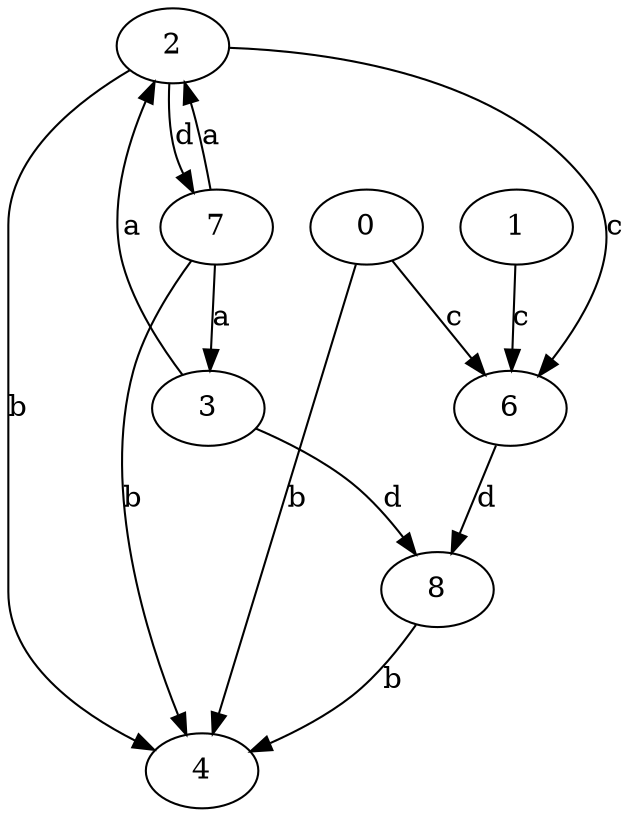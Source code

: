 strict digraph  {
1;
0;
2;
3;
4;
6;
7;
8;
1 -> 6  [label=c];
0 -> 4  [label=b];
0 -> 6  [label=c];
2 -> 4  [label=b];
2 -> 6  [label=c];
2 -> 7  [label=d];
3 -> 2  [label=a];
3 -> 8  [label=d];
6 -> 8  [label=d];
7 -> 2  [label=a];
7 -> 3  [label=a];
7 -> 4  [label=b];
8 -> 4  [label=b];
}

